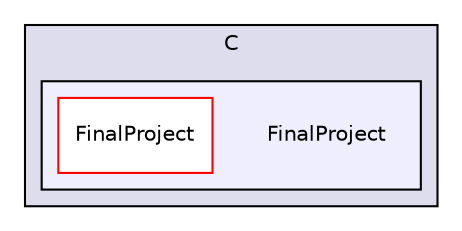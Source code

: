 digraph "D:/Documents/LocalProjects/C/FinalProject" {
  compound=true
  node [ fontsize="10", fontname="Helvetica"];
  edge [ labelfontsize="10", labelfontname="Helvetica"];
  subgraph clusterdir_c6a00b75020fabe2e2f55e91a9ddff71 {
    graph [ bgcolor="#ddddee", pencolor="black", label="C" fontname="Helvetica", fontsize="10", URL="dir_c6a00b75020fabe2e2f55e91a9ddff71.html"]
  subgraph clusterdir_f45dd37d468222025f93c50c34c9b810 {
    graph [ bgcolor="#eeeeff", pencolor="black", label="" URL="dir_f45dd37d468222025f93c50c34c9b810.html"];
    dir_f45dd37d468222025f93c50c34c9b810 [shape=plaintext label="FinalProject"];
    dir_bae05f8677d2234cc443db0b7b38d15a [shape=box label="FinalProject" color="red" fillcolor="white" style="filled" URL="dir_bae05f8677d2234cc443db0b7b38d15a.html"];
  }
  }
}
